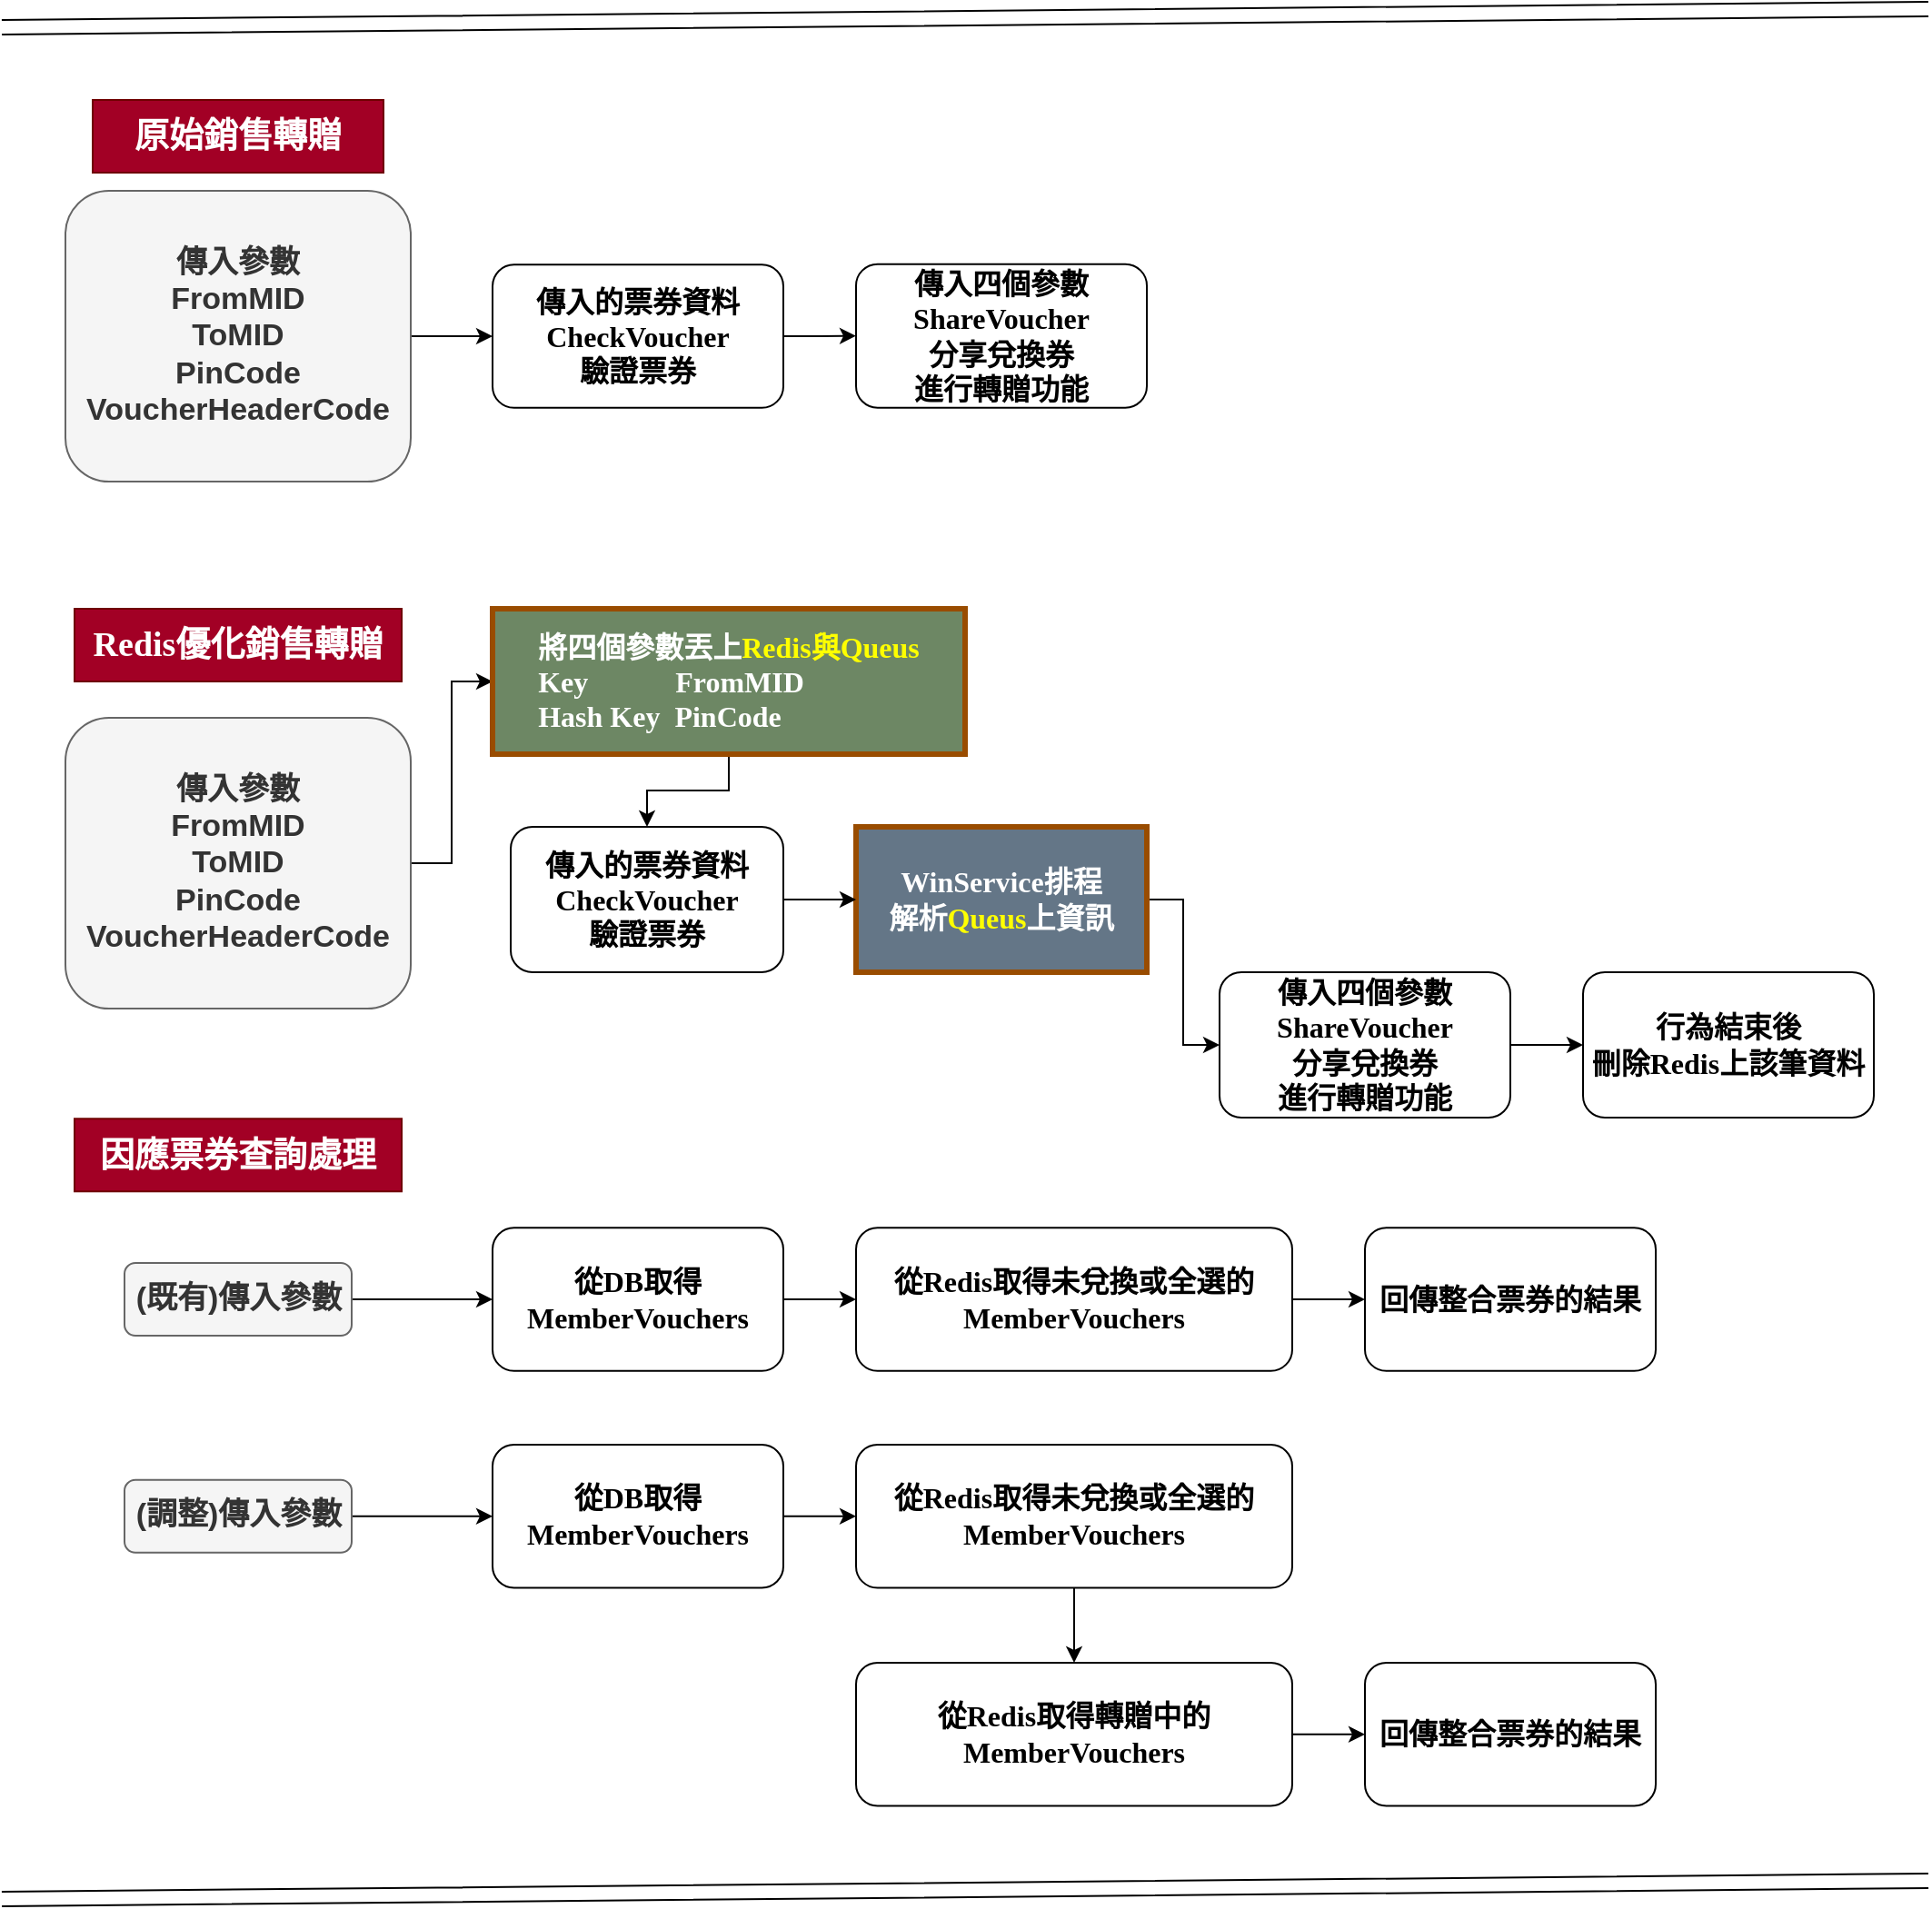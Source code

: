 <mxfile version="13.5.1" type="device"><diagram id="C5RBs43oDa-KdzZeNtuy" name="Page-1"><mxGraphModel dx="1422" dy="822" grid="1" gridSize="10" guides="1" tooltips="1" connect="1" arrows="1" fold="1" page="1" pageScale="1" pageWidth="827" pageHeight="1169" math="0" shadow="0"><root><mxCell id="WIyWlLk6GJQsqaUBKTNV-0"/><mxCell id="WIyWlLk6GJQsqaUBKTNV-1" parent="WIyWlLk6GJQsqaUBKTNV-0"/><mxCell id="E4BGD9wjOz8Du5vt_tgh-5" style="edgeStyle=orthogonalEdgeStyle;rounded=0;orthogonalLoop=1;jettySize=auto;html=1;exitX=1;exitY=0.5;exitDx=0;exitDy=0;entryX=0;entryY=0.5;entryDx=0;entryDy=0;fontFamily=Tahoma;fontSize=16;" parent="WIyWlLk6GJQsqaUBKTNV-1" source="WIyWlLk6GJQsqaUBKTNV-3" target="E4BGD9wjOz8Du5vt_tgh-2" edge="1"><mxGeometry relative="1" as="geometry"/></mxCell><mxCell id="WIyWlLk6GJQsqaUBKTNV-3" value="傳入參數&lt;br&gt;FromMID&lt;br&gt;ToMID&lt;br&gt;PinCode&lt;br&gt;VoucherHeaderCode" style="rounded=1;whiteSpace=wrap;html=1;fontSize=17;glass=0;strokeWidth=1;shadow=0;strokeColor=#666666;fontStyle=1;fillColor=#f5f5f5;fontColor=#333333;" parent="WIyWlLk6GJQsqaUBKTNV-1" vertex="1"><mxGeometry x="45" y="130" width="190" height="160" as="geometry"/></mxCell><mxCell id="E4BGD9wjOz8Du5vt_tgh-0" value="&lt;font style=&quot;font-size: 19px&quot;&gt;原始銷售轉贈&lt;/font&gt;" style="rounded=0;whiteSpace=wrap;html=1;strokeColor=#6F0000;fontFamily=Tahoma;fontStyle=1;fillColor=#a20025;fontColor=#ffffff;" parent="WIyWlLk6GJQsqaUBKTNV-1" vertex="1"><mxGeometry x="60" y="80" width="160" height="40" as="geometry"/></mxCell><mxCell id="E4BGD9wjOz8Du5vt_tgh-4" style="edgeStyle=orthogonalEdgeStyle;rounded=0;orthogonalLoop=1;jettySize=auto;html=1;exitX=1;exitY=0.5;exitDx=0;exitDy=0;entryX=0;entryY=0.5;entryDx=0;entryDy=0;fontFamily=Tahoma;fontSize=16;" parent="WIyWlLk6GJQsqaUBKTNV-1" source="E4BGD9wjOz8Du5vt_tgh-2" target="E4BGD9wjOz8Du5vt_tgh-3" edge="1"><mxGeometry relative="1" as="geometry"/></mxCell><mxCell id="E4BGD9wjOz8Du5vt_tgh-2" value="傳入的票券資料&lt;br&gt;CheckVoucher&lt;br&gt;驗證票券" style="rounded=1;whiteSpace=wrap;html=1;fontFamily=Tahoma;fontSize=16;fontStyle=1" parent="WIyWlLk6GJQsqaUBKTNV-1" vertex="1"><mxGeometry x="280" y="170.63" width="160" height="78.75" as="geometry"/></mxCell><mxCell id="E4BGD9wjOz8Du5vt_tgh-3" value="傳入四個參數&lt;br&gt;ShareVoucher&lt;br&gt;分享兌換券&lt;br&gt;進行轉贈功能" style="rounded=1;whiteSpace=wrap;html=1;fontFamily=Tahoma;fontSize=16;fontStyle=1" parent="WIyWlLk6GJQsqaUBKTNV-1" vertex="1"><mxGeometry x="480" y="170.32" width="160" height="79.06" as="geometry"/></mxCell><mxCell id="E4BGD9wjOz8Du5vt_tgh-7" value="&lt;font style=&quot;font-size: 19px&quot;&gt;Redis優化銷售轉贈&lt;/font&gt;" style="rounded=0;whiteSpace=wrap;html=1;strokeColor=#6F0000;fontFamily=Tahoma;fontStyle=1;fillColor=#a20025;fontColor=#ffffff;" parent="WIyWlLk6GJQsqaUBKTNV-1" vertex="1"><mxGeometry x="50" y="360" width="180" height="40" as="geometry"/></mxCell><mxCell id="E4BGD9wjOz8Du5vt_tgh-14" style="edgeStyle=orthogonalEdgeStyle;rounded=0;orthogonalLoop=1;jettySize=auto;html=1;fontFamily=Tahoma;fontSize=16;" parent="WIyWlLk6GJQsqaUBKTNV-1" source="E4BGD9wjOz8Du5vt_tgh-8" target="E4BGD9wjOz8Du5vt_tgh-13" edge="1"><mxGeometry relative="1" as="geometry"/></mxCell><mxCell id="E4BGD9wjOz8Du5vt_tgh-8" value="傳入參數&lt;br&gt;FromMID&lt;br&gt;ToMID&lt;br&gt;PinCode&lt;br&gt;VoucherHeaderCode" style="rounded=1;whiteSpace=wrap;html=1;fontSize=17;glass=0;strokeWidth=1;shadow=0;strokeColor=#666666;fontStyle=1;fillColor=#f5f5f5;fontColor=#333333;" parent="WIyWlLk6GJQsqaUBKTNV-1" vertex="1"><mxGeometry x="45" y="420" width="190" height="160" as="geometry"/></mxCell><mxCell id="k-SonwUtP9omwc-Qb4-T-7" style="edgeStyle=orthogonalEdgeStyle;rounded=0;orthogonalLoop=1;jettySize=auto;html=1;" parent="WIyWlLk6GJQsqaUBKTNV-1" source="E4BGD9wjOz8Du5vt_tgh-9" target="E4BGD9wjOz8Du5vt_tgh-18" edge="1"><mxGeometry relative="1" as="geometry"/></mxCell><mxCell id="E4BGD9wjOz8Du5vt_tgh-9" value="WinService排程&lt;br&gt;解析&lt;font color=&quot;#ffff00&quot;&gt;Queus&lt;/font&gt;上資訊" style="rounded=0;whiteSpace=wrap;html=1;fontFamily=Tahoma;fontSize=16;fontStyle=1;glass=0;fillColor=#647687;fontColor=#ffffff;strokeWidth=3;strokeColor=#994C00;" parent="WIyWlLk6GJQsqaUBKTNV-1" vertex="1"><mxGeometry x="480" y="480" width="160" height="80" as="geometry"/></mxCell><mxCell id="E4BGD9wjOz8Du5vt_tgh-15" style="edgeStyle=orthogonalEdgeStyle;rounded=0;orthogonalLoop=1;jettySize=auto;html=1;fontFamily=Tahoma;fontSize=16;" parent="WIyWlLk6GJQsqaUBKTNV-1" source="E4BGD9wjOz8Du5vt_tgh-13" target="E4BGD9wjOz8Du5vt_tgh-16" edge="1"><mxGeometry relative="1" as="geometry"/></mxCell><mxCell id="E4BGD9wjOz8Du5vt_tgh-13" value="&lt;span style=&quot;font-weight: 700&quot;&gt;將四個參數丟上&lt;font color=&quot;#ffff00&quot;&gt;Redis與Queus&lt;/font&gt;&lt;/span&gt;&lt;br style=&quot;font-weight: 700&quot;&gt;&lt;div style=&quot;text-align: left&quot;&gt;&lt;span style=&quot;font-weight: 700&quot;&gt;Key&amp;nbsp; &amp;nbsp; &amp;nbsp; &amp;nbsp; &amp;nbsp; &amp;nbsp; FromMID&lt;/span&gt;&lt;/div&gt;&lt;span style=&quot;font-weight: 700&quot;&gt;&lt;div style=&quot;text-align: left&quot;&gt;&lt;span&gt;Hash Key&amp;nbsp; PinCode&lt;/span&gt;&lt;/div&gt;&lt;/span&gt;" style="rounded=0;whiteSpace=wrap;html=1;fontFamily=Tahoma;fontSize=16;fillColor=#6d8764;align=center;fontColor=#ffffff;strokeWidth=3;strokeColor=#994C00;" parent="WIyWlLk6GJQsqaUBKTNV-1" vertex="1"><mxGeometry x="280" y="360" width="260" height="80" as="geometry"/></mxCell><mxCell id="E4BGD9wjOz8Du5vt_tgh-19" style="edgeStyle=orthogonalEdgeStyle;rounded=0;orthogonalLoop=1;jettySize=auto;html=1;fontFamily=Tahoma;fontSize=16;entryX=0;entryY=0.5;entryDx=0;entryDy=0;" parent="WIyWlLk6GJQsqaUBKTNV-1" source="E4BGD9wjOz8Du5vt_tgh-16" target="E4BGD9wjOz8Du5vt_tgh-9" edge="1"><mxGeometry relative="1" as="geometry"/></mxCell><mxCell id="E4BGD9wjOz8Du5vt_tgh-16" value="傳入的票券資料&lt;br&gt;CheckVoucher&lt;br&gt;驗證票券" style="rounded=1;whiteSpace=wrap;html=1;fontFamily=Tahoma;fontSize=16;fontStyle=1" parent="WIyWlLk6GJQsqaUBKTNV-1" vertex="1"><mxGeometry x="290" y="480" width="150" height="80" as="geometry"/></mxCell><mxCell id="k-SonwUtP9omwc-Qb4-T-1" style="edgeStyle=orthogonalEdgeStyle;rounded=0;orthogonalLoop=1;jettySize=auto;html=1;" parent="WIyWlLk6GJQsqaUBKTNV-1" source="E4BGD9wjOz8Du5vt_tgh-18" target="k-SonwUtP9omwc-Qb4-T-0" edge="1"><mxGeometry relative="1" as="geometry"/></mxCell><mxCell id="E4BGD9wjOz8Du5vt_tgh-18" value="傳入四個參數&lt;br&gt;ShareVoucher&lt;br&gt;分享兌換券&lt;br&gt;進行轉贈功能" style="rounded=1;whiteSpace=wrap;html=1;fontFamily=Tahoma;fontSize=16;fontStyle=1" parent="WIyWlLk6GJQsqaUBKTNV-1" vertex="1"><mxGeometry x="680" y="560" width="160" height="80" as="geometry"/></mxCell><mxCell id="E4BGD9wjOz8Du5vt_tgh-20" value="&lt;span style=&quot;font-size: 19px&quot;&gt;因應票券查詢處理&lt;/span&gt;" style="rounded=0;whiteSpace=wrap;html=1;fontFamily=Tahoma;fontStyle=1;fillColor=#a20025;strokeColor=#6F0000;fontColor=#ffffff;" parent="WIyWlLk6GJQsqaUBKTNV-1" vertex="1"><mxGeometry x="50" y="640.63" width="180" height="40" as="geometry"/></mxCell><mxCell id="E4BGD9wjOz8Du5vt_tgh-23" style="edgeStyle=orthogonalEdgeStyle;rounded=0;orthogonalLoop=1;jettySize=auto;html=1;fontFamily=Tahoma;fontSize=16;" parent="WIyWlLk6GJQsqaUBKTNV-1" source="E4BGD9wjOz8Du5vt_tgh-21" target="E4BGD9wjOz8Du5vt_tgh-22" edge="1"><mxGeometry relative="1" as="geometry"/></mxCell><mxCell id="E4BGD9wjOz8Du5vt_tgh-21" value="(既有)傳入參數" style="rounded=1;whiteSpace=wrap;html=1;fontSize=17;glass=0;strokeWidth=1;shadow=0;fillColor=#f5f5f5;strokeColor=#666666;fontStyle=1;fontColor=#333333;" parent="WIyWlLk6GJQsqaUBKTNV-1" vertex="1"><mxGeometry x="77.5" y="720.01" width="125" height="40" as="geometry"/></mxCell><mxCell id="E4BGD9wjOz8Du5vt_tgh-25" style="edgeStyle=orthogonalEdgeStyle;rounded=0;orthogonalLoop=1;jettySize=auto;html=1;fontFamily=Tahoma;fontSize=16;" parent="WIyWlLk6GJQsqaUBKTNV-1" source="E4BGD9wjOz8Du5vt_tgh-22" target="E4BGD9wjOz8Du5vt_tgh-24" edge="1"><mxGeometry relative="1" as="geometry"/></mxCell><mxCell id="E4BGD9wjOz8Du5vt_tgh-22" value="從DB取得MemberVouchers" style="rounded=1;whiteSpace=wrap;html=1;fontFamily=Tahoma;fontSize=16;fontStyle=1" parent="WIyWlLk6GJQsqaUBKTNV-1" vertex="1"><mxGeometry x="280" y="700.63" width="160" height="78.75" as="geometry"/></mxCell><mxCell id="E4BGD9wjOz8Du5vt_tgh-27" style="edgeStyle=orthogonalEdgeStyle;rounded=0;orthogonalLoop=1;jettySize=auto;html=1;entryX=0;entryY=0.5;entryDx=0;entryDy=0;fontFamily=Tahoma;fontSize=16;" parent="WIyWlLk6GJQsqaUBKTNV-1" source="E4BGD9wjOz8Du5vt_tgh-24" target="E4BGD9wjOz8Du5vt_tgh-26" edge="1"><mxGeometry relative="1" as="geometry"/></mxCell><mxCell id="E4BGD9wjOz8Du5vt_tgh-24" value="從Redis取得未兌換或全選的MemberVouchers" style="rounded=1;whiteSpace=wrap;html=1;fontFamily=Tahoma;fontSize=16;fontStyle=1" parent="WIyWlLk6GJQsqaUBKTNV-1" vertex="1"><mxGeometry x="480" y="700.63" width="240" height="78.75" as="geometry"/></mxCell><mxCell id="E4BGD9wjOz8Du5vt_tgh-26" value="回傳整合票券的結果" style="rounded=1;whiteSpace=wrap;html=1;fontFamily=Tahoma;fontSize=16;fontStyle=1" parent="WIyWlLk6GJQsqaUBKTNV-1" vertex="1"><mxGeometry x="760" y="700.63" width="160" height="78.75" as="geometry"/></mxCell><mxCell id="E4BGD9wjOz8Du5vt_tgh-31" style="edgeStyle=orthogonalEdgeStyle;rounded=0;orthogonalLoop=1;jettySize=auto;html=1;fontFamily=Tahoma;fontSize=16;" parent="WIyWlLk6GJQsqaUBKTNV-1" source="E4BGD9wjOz8Du5vt_tgh-29" target="E4BGD9wjOz8Du5vt_tgh-30" edge="1"><mxGeometry relative="1" as="geometry"/></mxCell><mxCell id="E4BGD9wjOz8Du5vt_tgh-29" value="(調整)傳入參數" style="rounded=1;whiteSpace=wrap;html=1;fontSize=17;glass=0;strokeWidth=1;shadow=0;fillColor=#f5f5f5;strokeColor=#666666;fontStyle=1;fontColor=#333333;" parent="WIyWlLk6GJQsqaUBKTNV-1" vertex="1"><mxGeometry x="77.5" y="839.38" width="125" height="40" as="geometry"/></mxCell><mxCell id="E4BGD9wjOz8Du5vt_tgh-33" style="edgeStyle=orthogonalEdgeStyle;rounded=0;orthogonalLoop=1;jettySize=auto;html=1;fontFamily=Tahoma;fontSize=16;" parent="WIyWlLk6GJQsqaUBKTNV-1" source="E4BGD9wjOz8Du5vt_tgh-30" target="E4BGD9wjOz8Du5vt_tgh-32" edge="1"><mxGeometry relative="1" as="geometry"/></mxCell><mxCell id="E4BGD9wjOz8Du5vt_tgh-30" value="從DB取得MemberVouchers" style="rounded=1;whiteSpace=wrap;html=1;fontFamily=Tahoma;fontSize=16;fontStyle=1" parent="WIyWlLk6GJQsqaUBKTNV-1" vertex="1"><mxGeometry x="280" y="820" width="160" height="78.75" as="geometry"/></mxCell><mxCell id="E4BGD9wjOz8Du5vt_tgh-35" style="edgeStyle=orthogonalEdgeStyle;rounded=0;orthogonalLoop=1;jettySize=auto;html=1;fontFamily=Tahoma;fontSize=16;" parent="WIyWlLk6GJQsqaUBKTNV-1" source="E4BGD9wjOz8Du5vt_tgh-32" target="E4BGD9wjOz8Du5vt_tgh-34" edge="1"><mxGeometry relative="1" as="geometry"/></mxCell><mxCell id="E4BGD9wjOz8Du5vt_tgh-32" value="從Redis取得未兌換或全選的MemberVouchers" style="rounded=1;whiteSpace=wrap;html=1;fontFamily=Tahoma;fontSize=16;fontStyle=1" parent="WIyWlLk6GJQsqaUBKTNV-1" vertex="1"><mxGeometry x="480" y="820.01" width="240" height="78.75" as="geometry"/></mxCell><mxCell id="E4BGD9wjOz8Du5vt_tgh-37" style="edgeStyle=orthogonalEdgeStyle;rounded=0;orthogonalLoop=1;jettySize=auto;html=1;entryX=0;entryY=0.5;entryDx=0;entryDy=0;fontFamily=Tahoma;fontSize=16;" parent="WIyWlLk6GJQsqaUBKTNV-1" source="E4BGD9wjOz8Du5vt_tgh-34" target="E4BGD9wjOz8Du5vt_tgh-36" edge="1"><mxGeometry relative="1" as="geometry"/></mxCell><mxCell id="E4BGD9wjOz8Du5vt_tgh-34" value="從Redis取得轉贈中的MemberVouchers" style="rounded=1;whiteSpace=wrap;html=1;fontFamily=Tahoma;fontSize=16;fontStyle=1" parent="WIyWlLk6GJQsqaUBKTNV-1" vertex="1"><mxGeometry x="480" y="940" width="240" height="78.75" as="geometry"/></mxCell><mxCell id="E4BGD9wjOz8Du5vt_tgh-36" value="回傳整合票券的結果" style="rounded=1;whiteSpace=wrap;html=1;fontFamily=Tahoma;fontSize=16;fontStyle=1" parent="WIyWlLk6GJQsqaUBKTNV-1" vertex="1"><mxGeometry x="760" y="940" width="160" height="78.75" as="geometry"/></mxCell><mxCell id="E4BGD9wjOz8Du5vt_tgh-40" value="" style="shape=link;html=1;fontFamily=Tahoma;fontSize=16;width=8;" parent="WIyWlLk6GJQsqaUBKTNV-1" edge="1"><mxGeometry width="100" relative="1" as="geometry"><mxPoint x="10" y="1070" as="sourcePoint"/><mxPoint x="1070" y="1060" as="targetPoint"/></mxGeometry></mxCell><mxCell id="k-SonwUtP9omwc-Qb4-T-0" value="行為結束後&lt;br&gt;刪除Redis上該筆資料" style="rounded=1;whiteSpace=wrap;html=1;fontFamily=Tahoma;fontSize=16;fontStyle=1" parent="WIyWlLk6GJQsqaUBKTNV-1" vertex="1"><mxGeometry x="880" y="560" width="160" height="80" as="geometry"/></mxCell><mxCell id="k-SonwUtP9omwc-Qb4-T-2" value="" style="shape=link;html=1;fontFamily=Tahoma;fontSize=16;width=8;" parent="WIyWlLk6GJQsqaUBKTNV-1" edge="1"><mxGeometry width="100" relative="1" as="geometry"><mxPoint x="10.0" y="40" as="sourcePoint"/><mxPoint x="1070" y="30" as="targetPoint"/></mxGeometry></mxCell></root></mxGraphModel></diagram></mxfile>